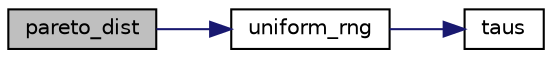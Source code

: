 digraph "pareto_dist"
{
 // LATEX_PDF_SIZE
  edge [fontname="Helvetica",fontsize="10",labelfontname="Helvetica",labelfontsize="10"];
  node [fontname="Helvetica",fontsize="10",shape=record];
  rankdir="LR";
  Node1 [label="pareto_dist",height=0.2,width=0.4,color="black", fillcolor="grey75", style="filled", fontcolor="black",tooltip="enerates random numbers for the pareto distribution with scale parameter, and shape parameter."];
  Node1 -> Node2 [color="midnightblue",fontsize="10",style="solid",fontname="Helvetica"];
  Node2 [label="uniform_rng",height=0.2,width=0.4,color="black", fillcolor="white", style="filled",URL="$oml_8c.html#a8451bb33f8030cc168c63d60812921f4",tooltip="generates uniform random number with algo: wichman_hill / random() / Taus"];
  Node2 -> Node3 [color="midnightblue",fontsize="10",style="solid",fontname="Helvetica"];
  Node3 [label="taus",height=0.2,width=0.4,color="black", fillcolor="white", style="filled",URL="$oml_8h.html#a362f00415eaebca7255f9c4d08bd9fd6",tooltip="compute random number"];
}
